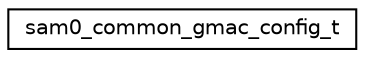 digraph "Graphical Class Hierarchy"
{
 // LATEX_PDF_SIZE
  edge [fontname="Helvetica",fontsize="10",labelfontname="Helvetica",labelfontsize="10"];
  node [fontname="Helvetica",fontsize="10",shape=record];
  rankdir="LR";
  Node0 [label="sam0_common_gmac_config_t",height=0.2,width=0.4,color="black", fillcolor="white", style="filled",URL="$structsam0__common__gmac__config__t.html",tooltip="Ethernet parameters struct."];
}
